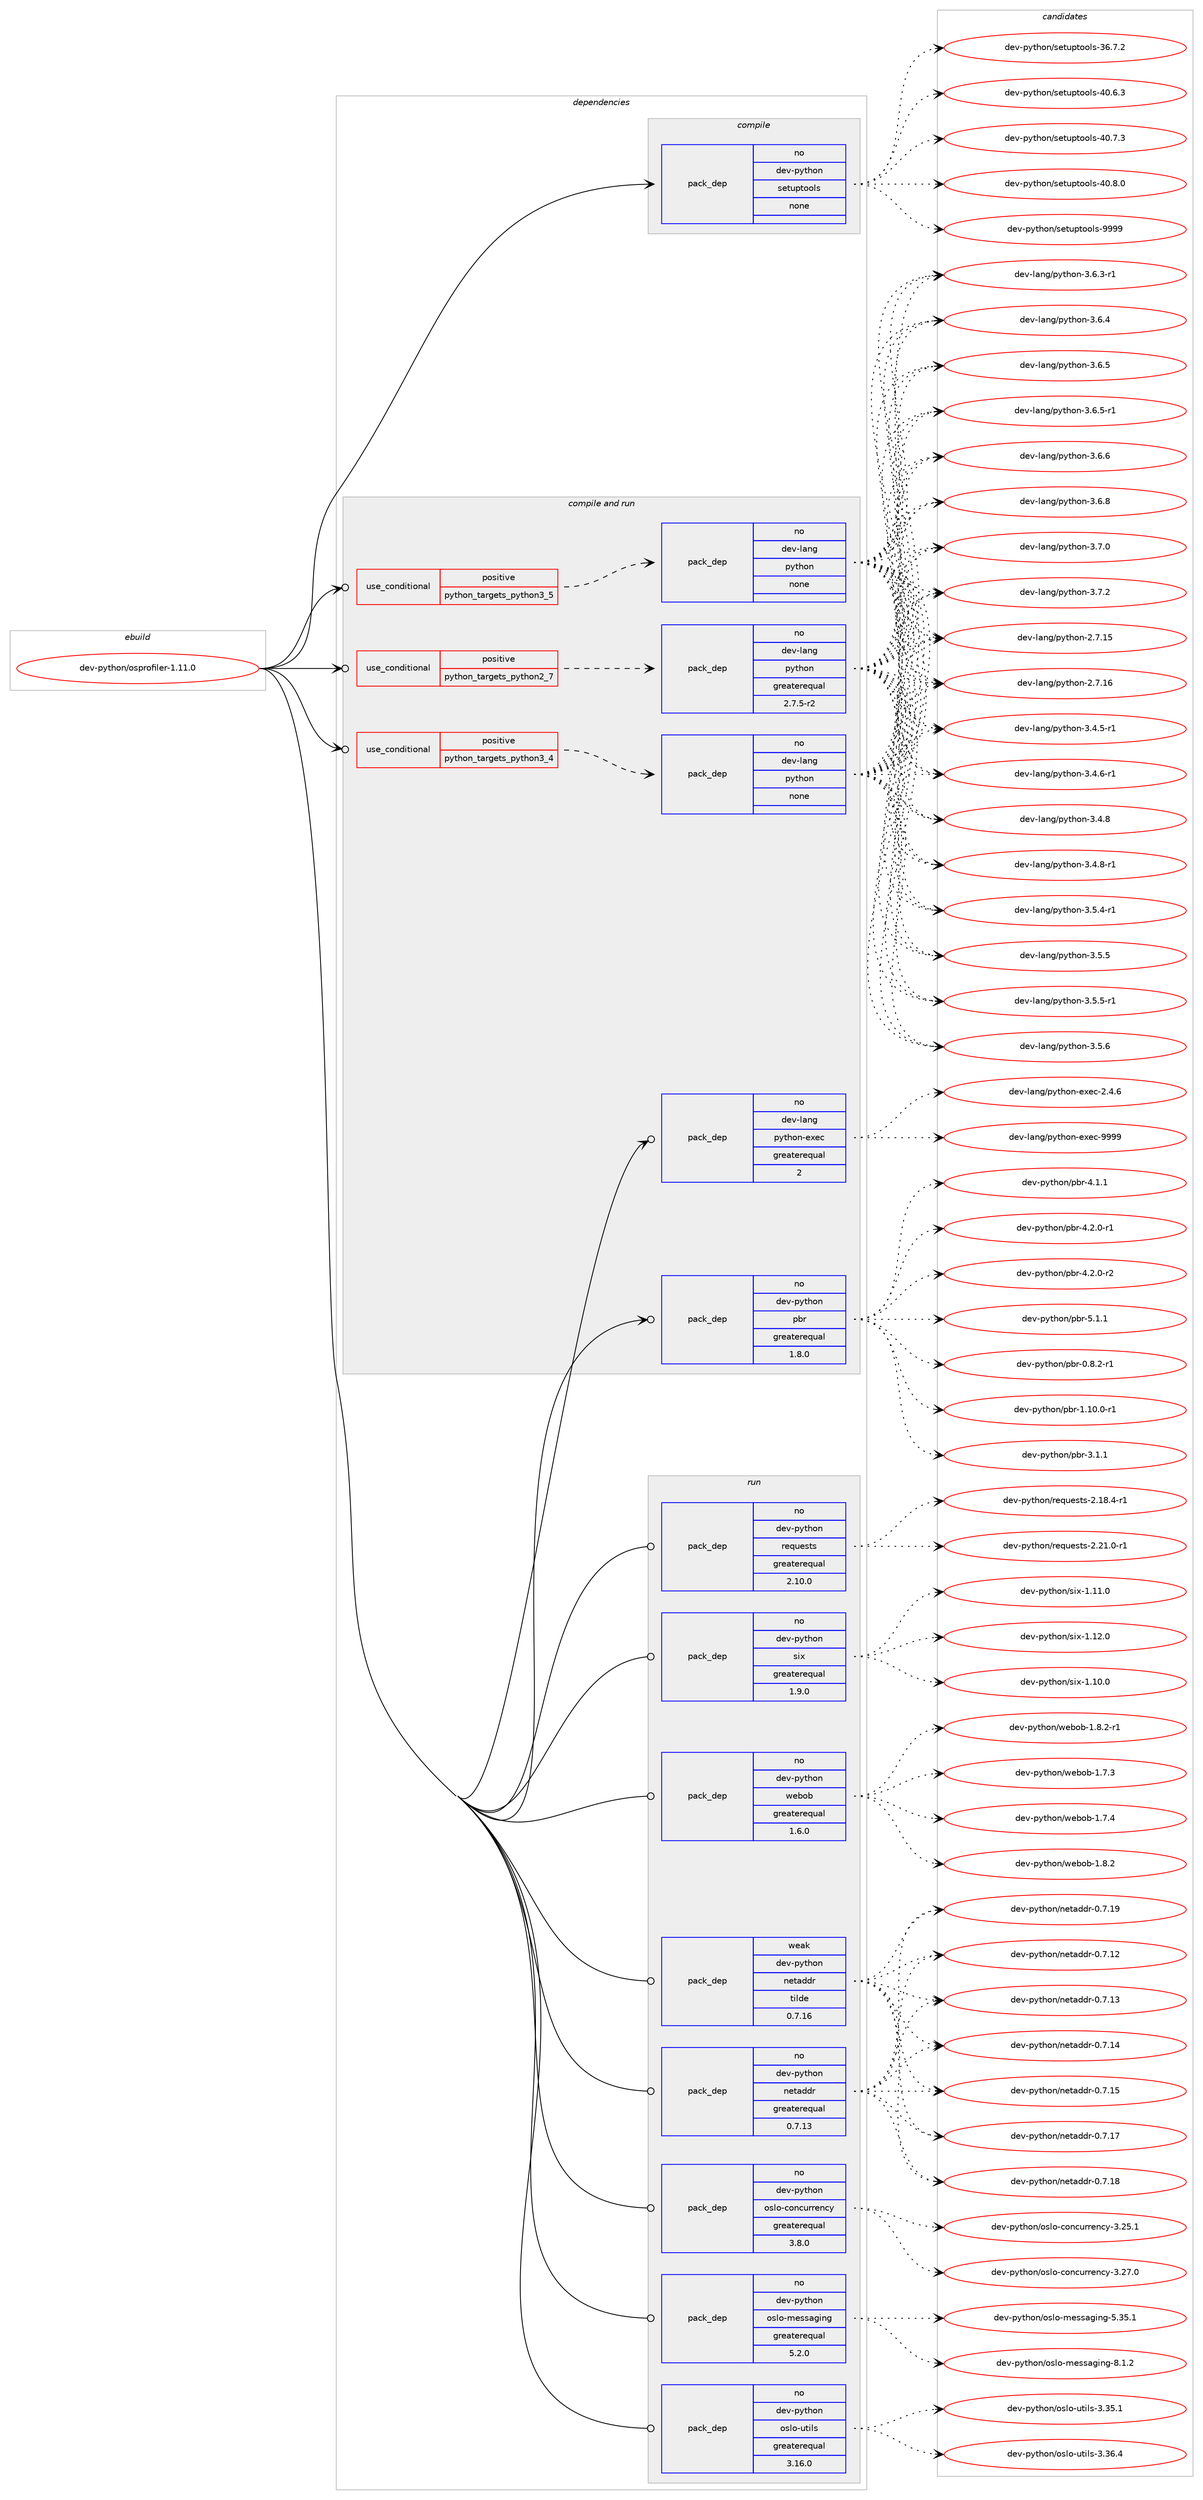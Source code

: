 digraph prolog {

# *************
# Graph options
# *************

newrank=true;
concentrate=true;
compound=true;
graph [rankdir=LR,fontname=Helvetica,fontsize=10,ranksep=1.5];#, ranksep=2.5, nodesep=0.2];
edge  [arrowhead=vee];
node  [fontname=Helvetica,fontsize=10];

# **********
# The ebuild
# **********

subgraph cluster_leftcol {
color=gray;
rank=same;
label=<<i>ebuild</i>>;
id [label="dev-python/osprofiler-1.11.0", color=red, width=4, href="../dev-python/osprofiler-1.11.0.svg"];
}

# ****************
# The dependencies
# ****************

subgraph cluster_midcol {
color=gray;
label=<<i>dependencies</i>>;
subgraph cluster_compile {
fillcolor="#eeeeee";
style=filled;
label=<<i>compile</i>>;
subgraph pack1021390 {
dependency1423499 [label=<<TABLE BORDER="0" CELLBORDER="1" CELLSPACING="0" CELLPADDING="4" WIDTH="220"><TR><TD ROWSPAN="6" CELLPADDING="30">pack_dep</TD></TR><TR><TD WIDTH="110">no</TD></TR><TR><TD>dev-python</TD></TR><TR><TD>setuptools</TD></TR><TR><TD>none</TD></TR><TR><TD></TD></TR></TABLE>>, shape=none, color=blue];
}
id:e -> dependency1423499:w [weight=20,style="solid",arrowhead="vee"];
}
subgraph cluster_compileandrun {
fillcolor="#eeeeee";
style=filled;
label=<<i>compile and run</i>>;
subgraph cond378830 {
dependency1423500 [label=<<TABLE BORDER="0" CELLBORDER="1" CELLSPACING="0" CELLPADDING="4"><TR><TD ROWSPAN="3" CELLPADDING="10">use_conditional</TD></TR><TR><TD>positive</TD></TR><TR><TD>python_targets_python2_7</TD></TR></TABLE>>, shape=none, color=red];
subgraph pack1021391 {
dependency1423501 [label=<<TABLE BORDER="0" CELLBORDER="1" CELLSPACING="0" CELLPADDING="4" WIDTH="220"><TR><TD ROWSPAN="6" CELLPADDING="30">pack_dep</TD></TR><TR><TD WIDTH="110">no</TD></TR><TR><TD>dev-lang</TD></TR><TR><TD>python</TD></TR><TR><TD>greaterequal</TD></TR><TR><TD>2.7.5-r2</TD></TR></TABLE>>, shape=none, color=blue];
}
dependency1423500:e -> dependency1423501:w [weight=20,style="dashed",arrowhead="vee"];
}
id:e -> dependency1423500:w [weight=20,style="solid",arrowhead="odotvee"];
subgraph cond378831 {
dependency1423502 [label=<<TABLE BORDER="0" CELLBORDER="1" CELLSPACING="0" CELLPADDING="4"><TR><TD ROWSPAN="3" CELLPADDING="10">use_conditional</TD></TR><TR><TD>positive</TD></TR><TR><TD>python_targets_python3_4</TD></TR></TABLE>>, shape=none, color=red];
subgraph pack1021392 {
dependency1423503 [label=<<TABLE BORDER="0" CELLBORDER="1" CELLSPACING="0" CELLPADDING="4" WIDTH="220"><TR><TD ROWSPAN="6" CELLPADDING="30">pack_dep</TD></TR><TR><TD WIDTH="110">no</TD></TR><TR><TD>dev-lang</TD></TR><TR><TD>python</TD></TR><TR><TD>none</TD></TR><TR><TD></TD></TR></TABLE>>, shape=none, color=blue];
}
dependency1423502:e -> dependency1423503:w [weight=20,style="dashed",arrowhead="vee"];
}
id:e -> dependency1423502:w [weight=20,style="solid",arrowhead="odotvee"];
subgraph cond378832 {
dependency1423504 [label=<<TABLE BORDER="0" CELLBORDER="1" CELLSPACING="0" CELLPADDING="4"><TR><TD ROWSPAN="3" CELLPADDING="10">use_conditional</TD></TR><TR><TD>positive</TD></TR><TR><TD>python_targets_python3_5</TD></TR></TABLE>>, shape=none, color=red];
subgraph pack1021393 {
dependency1423505 [label=<<TABLE BORDER="0" CELLBORDER="1" CELLSPACING="0" CELLPADDING="4" WIDTH="220"><TR><TD ROWSPAN="6" CELLPADDING="30">pack_dep</TD></TR><TR><TD WIDTH="110">no</TD></TR><TR><TD>dev-lang</TD></TR><TR><TD>python</TD></TR><TR><TD>none</TD></TR><TR><TD></TD></TR></TABLE>>, shape=none, color=blue];
}
dependency1423504:e -> dependency1423505:w [weight=20,style="dashed",arrowhead="vee"];
}
id:e -> dependency1423504:w [weight=20,style="solid",arrowhead="odotvee"];
subgraph pack1021394 {
dependency1423506 [label=<<TABLE BORDER="0" CELLBORDER="1" CELLSPACING="0" CELLPADDING="4" WIDTH="220"><TR><TD ROWSPAN="6" CELLPADDING="30">pack_dep</TD></TR><TR><TD WIDTH="110">no</TD></TR><TR><TD>dev-lang</TD></TR><TR><TD>python-exec</TD></TR><TR><TD>greaterequal</TD></TR><TR><TD>2</TD></TR></TABLE>>, shape=none, color=blue];
}
id:e -> dependency1423506:w [weight=20,style="solid",arrowhead="odotvee"];
subgraph pack1021395 {
dependency1423507 [label=<<TABLE BORDER="0" CELLBORDER="1" CELLSPACING="0" CELLPADDING="4" WIDTH="220"><TR><TD ROWSPAN="6" CELLPADDING="30">pack_dep</TD></TR><TR><TD WIDTH="110">no</TD></TR><TR><TD>dev-python</TD></TR><TR><TD>pbr</TD></TR><TR><TD>greaterequal</TD></TR><TR><TD>1.8.0</TD></TR></TABLE>>, shape=none, color=blue];
}
id:e -> dependency1423507:w [weight=20,style="solid",arrowhead="odotvee"];
}
subgraph cluster_run {
fillcolor="#eeeeee";
style=filled;
label=<<i>run</i>>;
subgraph pack1021396 {
dependency1423508 [label=<<TABLE BORDER="0" CELLBORDER="1" CELLSPACING="0" CELLPADDING="4" WIDTH="220"><TR><TD ROWSPAN="6" CELLPADDING="30">pack_dep</TD></TR><TR><TD WIDTH="110">no</TD></TR><TR><TD>dev-python</TD></TR><TR><TD>netaddr</TD></TR><TR><TD>greaterequal</TD></TR><TR><TD>0.7.13</TD></TR></TABLE>>, shape=none, color=blue];
}
id:e -> dependency1423508:w [weight=20,style="solid",arrowhead="odot"];
subgraph pack1021397 {
dependency1423509 [label=<<TABLE BORDER="0" CELLBORDER="1" CELLSPACING="0" CELLPADDING="4" WIDTH="220"><TR><TD ROWSPAN="6" CELLPADDING="30">pack_dep</TD></TR><TR><TD WIDTH="110">no</TD></TR><TR><TD>dev-python</TD></TR><TR><TD>oslo-concurrency</TD></TR><TR><TD>greaterequal</TD></TR><TR><TD>3.8.0</TD></TR></TABLE>>, shape=none, color=blue];
}
id:e -> dependency1423509:w [weight=20,style="solid",arrowhead="odot"];
subgraph pack1021398 {
dependency1423510 [label=<<TABLE BORDER="0" CELLBORDER="1" CELLSPACING="0" CELLPADDING="4" WIDTH="220"><TR><TD ROWSPAN="6" CELLPADDING="30">pack_dep</TD></TR><TR><TD WIDTH="110">no</TD></TR><TR><TD>dev-python</TD></TR><TR><TD>oslo-messaging</TD></TR><TR><TD>greaterequal</TD></TR><TR><TD>5.2.0</TD></TR></TABLE>>, shape=none, color=blue];
}
id:e -> dependency1423510:w [weight=20,style="solid",arrowhead="odot"];
subgraph pack1021399 {
dependency1423511 [label=<<TABLE BORDER="0" CELLBORDER="1" CELLSPACING="0" CELLPADDING="4" WIDTH="220"><TR><TD ROWSPAN="6" CELLPADDING="30">pack_dep</TD></TR><TR><TD WIDTH="110">no</TD></TR><TR><TD>dev-python</TD></TR><TR><TD>oslo-utils</TD></TR><TR><TD>greaterequal</TD></TR><TR><TD>3.16.0</TD></TR></TABLE>>, shape=none, color=blue];
}
id:e -> dependency1423511:w [weight=20,style="solid",arrowhead="odot"];
subgraph pack1021400 {
dependency1423512 [label=<<TABLE BORDER="0" CELLBORDER="1" CELLSPACING="0" CELLPADDING="4" WIDTH="220"><TR><TD ROWSPAN="6" CELLPADDING="30">pack_dep</TD></TR><TR><TD WIDTH="110">no</TD></TR><TR><TD>dev-python</TD></TR><TR><TD>requests</TD></TR><TR><TD>greaterequal</TD></TR><TR><TD>2.10.0</TD></TR></TABLE>>, shape=none, color=blue];
}
id:e -> dependency1423512:w [weight=20,style="solid",arrowhead="odot"];
subgraph pack1021401 {
dependency1423513 [label=<<TABLE BORDER="0" CELLBORDER="1" CELLSPACING="0" CELLPADDING="4" WIDTH="220"><TR><TD ROWSPAN="6" CELLPADDING="30">pack_dep</TD></TR><TR><TD WIDTH="110">no</TD></TR><TR><TD>dev-python</TD></TR><TR><TD>six</TD></TR><TR><TD>greaterequal</TD></TR><TR><TD>1.9.0</TD></TR></TABLE>>, shape=none, color=blue];
}
id:e -> dependency1423513:w [weight=20,style="solid",arrowhead="odot"];
subgraph pack1021402 {
dependency1423514 [label=<<TABLE BORDER="0" CELLBORDER="1" CELLSPACING="0" CELLPADDING="4" WIDTH="220"><TR><TD ROWSPAN="6" CELLPADDING="30">pack_dep</TD></TR><TR><TD WIDTH="110">no</TD></TR><TR><TD>dev-python</TD></TR><TR><TD>webob</TD></TR><TR><TD>greaterequal</TD></TR><TR><TD>1.6.0</TD></TR></TABLE>>, shape=none, color=blue];
}
id:e -> dependency1423514:w [weight=20,style="solid",arrowhead="odot"];
subgraph pack1021403 {
dependency1423515 [label=<<TABLE BORDER="0" CELLBORDER="1" CELLSPACING="0" CELLPADDING="4" WIDTH="220"><TR><TD ROWSPAN="6" CELLPADDING="30">pack_dep</TD></TR><TR><TD WIDTH="110">weak</TD></TR><TR><TD>dev-python</TD></TR><TR><TD>netaddr</TD></TR><TR><TD>tilde</TD></TR><TR><TD>0.7.16</TD></TR></TABLE>>, shape=none, color=blue];
}
id:e -> dependency1423515:w [weight=20,style="solid",arrowhead="odot"];
}
}

# **************
# The candidates
# **************

subgraph cluster_choices {
rank=same;
color=gray;
label=<<i>candidates</i>>;

subgraph choice1021390 {
color=black;
nodesep=1;
choice100101118451121211161041111104711510111611711211611111110811545515446554650 [label="dev-python/setuptools-36.7.2", color=red, width=4,href="../dev-python/setuptools-36.7.2.svg"];
choice100101118451121211161041111104711510111611711211611111110811545524846544651 [label="dev-python/setuptools-40.6.3", color=red, width=4,href="../dev-python/setuptools-40.6.3.svg"];
choice100101118451121211161041111104711510111611711211611111110811545524846554651 [label="dev-python/setuptools-40.7.3", color=red, width=4,href="../dev-python/setuptools-40.7.3.svg"];
choice100101118451121211161041111104711510111611711211611111110811545524846564648 [label="dev-python/setuptools-40.8.0", color=red, width=4,href="../dev-python/setuptools-40.8.0.svg"];
choice10010111845112121116104111110471151011161171121161111111081154557575757 [label="dev-python/setuptools-9999", color=red, width=4,href="../dev-python/setuptools-9999.svg"];
dependency1423499:e -> choice100101118451121211161041111104711510111611711211611111110811545515446554650:w [style=dotted,weight="100"];
dependency1423499:e -> choice100101118451121211161041111104711510111611711211611111110811545524846544651:w [style=dotted,weight="100"];
dependency1423499:e -> choice100101118451121211161041111104711510111611711211611111110811545524846554651:w [style=dotted,weight="100"];
dependency1423499:e -> choice100101118451121211161041111104711510111611711211611111110811545524846564648:w [style=dotted,weight="100"];
dependency1423499:e -> choice10010111845112121116104111110471151011161171121161111111081154557575757:w [style=dotted,weight="100"];
}
subgraph choice1021391 {
color=black;
nodesep=1;
choice10010111845108971101034711212111610411111045504655464953 [label="dev-lang/python-2.7.15", color=red, width=4,href="../dev-lang/python-2.7.15.svg"];
choice10010111845108971101034711212111610411111045504655464954 [label="dev-lang/python-2.7.16", color=red, width=4,href="../dev-lang/python-2.7.16.svg"];
choice1001011184510897110103471121211161041111104551465246534511449 [label="dev-lang/python-3.4.5-r1", color=red, width=4,href="../dev-lang/python-3.4.5-r1.svg"];
choice1001011184510897110103471121211161041111104551465246544511449 [label="dev-lang/python-3.4.6-r1", color=red, width=4,href="../dev-lang/python-3.4.6-r1.svg"];
choice100101118451089711010347112121116104111110455146524656 [label="dev-lang/python-3.4.8", color=red, width=4,href="../dev-lang/python-3.4.8.svg"];
choice1001011184510897110103471121211161041111104551465246564511449 [label="dev-lang/python-3.4.8-r1", color=red, width=4,href="../dev-lang/python-3.4.8-r1.svg"];
choice1001011184510897110103471121211161041111104551465346524511449 [label="dev-lang/python-3.5.4-r1", color=red, width=4,href="../dev-lang/python-3.5.4-r1.svg"];
choice100101118451089711010347112121116104111110455146534653 [label="dev-lang/python-3.5.5", color=red, width=4,href="../dev-lang/python-3.5.5.svg"];
choice1001011184510897110103471121211161041111104551465346534511449 [label="dev-lang/python-3.5.5-r1", color=red, width=4,href="../dev-lang/python-3.5.5-r1.svg"];
choice100101118451089711010347112121116104111110455146534654 [label="dev-lang/python-3.5.6", color=red, width=4,href="../dev-lang/python-3.5.6.svg"];
choice1001011184510897110103471121211161041111104551465446514511449 [label="dev-lang/python-3.6.3-r1", color=red, width=4,href="../dev-lang/python-3.6.3-r1.svg"];
choice100101118451089711010347112121116104111110455146544652 [label="dev-lang/python-3.6.4", color=red, width=4,href="../dev-lang/python-3.6.4.svg"];
choice100101118451089711010347112121116104111110455146544653 [label="dev-lang/python-3.6.5", color=red, width=4,href="../dev-lang/python-3.6.5.svg"];
choice1001011184510897110103471121211161041111104551465446534511449 [label="dev-lang/python-3.6.5-r1", color=red, width=4,href="../dev-lang/python-3.6.5-r1.svg"];
choice100101118451089711010347112121116104111110455146544654 [label="dev-lang/python-3.6.6", color=red, width=4,href="../dev-lang/python-3.6.6.svg"];
choice100101118451089711010347112121116104111110455146544656 [label="dev-lang/python-3.6.8", color=red, width=4,href="../dev-lang/python-3.6.8.svg"];
choice100101118451089711010347112121116104111110455146554648 [label="dev-lang/python-3.7.0", color=red, width=4,href="../dev-lang/python-3.7.0.svg"];
choice100101118451089711010347112121116104111110455146554650 [label="dev-lang/python-3.7.2", color=red, width=4,href="../dev-lang/python-3.7.2.svg"];
dependency1423501:e -> choice10010111845108971101034711212111610411111045504655464953:w [style=dotted,weight="100"];
dependency1423501:e -> choice10010111845108971101034711212111610411111045504655464954:w [style=dotted,weight="100"];
dependency1423501:e -> choice1001011184510897110103471121211161041111104551465246534511449:w [style=dotted,weight="100"];
dependency1423501:e -> choice1001011184510897110103471121211161041111104551465246544511449:w [style=dotted,weight="100"];
dependency1423501:e -> choice100101118451089711010347112121116104111110455146524656:w [style=dotted,weight="100"];
dependency1423501:e -> choice1001011184510897110103471121211161041111104551465246564511449:w [style=dotted,weight="100"];
dependency1423501:e -> choice1001011184510897110103471121211161041111104551465346524511449:w [style=dotted,weight="100"];
dependency1423501:e -> choice100101118451089711010347112121116104111110455146534653:w [style=dotted,weight="100"];
dependency1423501:e -> choice1001011184510897110103471121211161041111104551465346534511449:w [style=dotted,weight="100"];
dependency1423501:e -> choice100101118451089711010347112121116104111110455146534654:w [style=dotted,weight="100"];
dependency1423501:e -> choice1001011184510897110103471121211161041111104551465446514511449:w [style=dotted,weight="100"];
dependency1423501:e -> choice100101118451089711010347112121116104111110455146544652:w [style=dotted,weight="100"];
dependency1423501:e -> choice100101118451089711010347112121116104111110455146544653:w [style=dotted,weight="100"];
dependency1423501:e -> choice1001011184510897110103471121211161041111104551465446534511449:w [style=dotted,weight="100"];
dependency1423501:e -> choice100101118451089711010347112121116104111110455146544654:w [style=dotted,weight="100"];
dependency1423501:e -> choice100101118451089711010347112121116104111110455146544656:w [style=dotted,weight="100"];
dependency1423501:e -> choice100101118451089711010347112121116104111110455146554648:w [style=dotted,weight="100"];
dependency1423501:e -> choice100101118451089711010347112121116104111110455146554650:w [style=dotted,weight="100"];
}
subgraph choice1021392 {
color=black;
nodesep=1;
choice10010111845108971101034711212111610411111045504655464953 [label="dev-lang/python-2.7.15", color=red, width=4,href="../dev-lang/python-2.7.15.svg"];
choice10010111845108971101034711212111610411111045504655464954 [label="dev-lang/python-2.7.16", color=red, width=4,href="../dev-lang/python-2.7.16.svg"];
choice1001011184510897110103471121211161041111104551465246534511449 [label="dev-lang/python-3.4.5-r1", color=red, width=4,href="../dev-lang/python-3.4.5-r1.svg"];
choice1001011184510897110103471121211161041111104551465246544511449 [label="dev-lang/python-3.4.6-r1", color=red, width=4,href="../dev-lang/python-3.4.6-r1.svg"];
choice100101118451089711010347112121116104111110455146524656 [label="dev-lang/python-3.4.8", color=red, width=4,href="../dev-lang/python-3.4.8.svg"];
choice1001011184510897110103471121211161041111104551465246564511449 [label="dev-lang/python-3.4.8-r1", color=red, width=4,href="../dev-lang/python-3.4.8-r1.svg"];
choice1001011184510897110103471121211161041111104551465346524511449 [label="dev-lang/python-3.5.4-r1", color=red, width=4,href="../dev-lang/python-3.5.4-r1.svg"];
choice100101118451089711010347112121116104111110455146534653 [label="dev-lang/python-3.5.5", color=red, width=4,href="../dev-lang/python-3.5.5.svg"];
choice1001011184510897110103471121211161041111104551465346534511449 [label="dev-lang/python-3.5.5-r1", color=red, width=4,href="../dev-lang/python-3.5.5-r1.svg"];
choice100101118451089711010347112121116104111110455146534654 [label="dev-lang/python-3.5.6", color=red, width=4,href="../dev-lang/python-3.5.6.svg"];
choice1001011184510897110103471121211161041111104551465446514511449 [label="dev-lang/python-3.6.3-r1", color=red, width=4,href="../dev-lang/python-3.6.3-r1.svg"];
choice100101118451089711010347112121116104111110455146544652 [label="dev-lang/python-3.6.4", color=red, width=4,href="../dev-lang/python-3.6.4.svg"];
choice100101118451089711010347112121116104111110455146544653 [label="dev-lang/python-3.6.5", color=red, width=4,href="../dev-lang/python-3.6.5.svg"];
choice1001011184510897110103471121211161041111104551465446534511449 [label="dev-lang/python-3.6.5-r1", color=red, width=4,href="../dev-lang/python-3.6.5-r1.svg"];
choice100101118451089711010347112121116104111110455146544654 [label="dev-lang/python-3.6.6", color=red, width=4,href="../dev-lang/python-3.6.6.svg"];
choice100101118451089711010347112121116104111110455146544656 [label="dev-lang/python-3.6.8", color=red, width=4,href="../dev-lang/python-3.6.8.svg"];
choice100101118451089711010347112121116104111110455146554648 [label="dev-lang/python-3.7.0", color=red, width=4,href="../dev-lang/python-3.7.0.svg"];
choice100101118451089711010347112121116104111110455146554650 [label="dev-lang/python-3.7.2", color=red, width=4,href="../dev-lang/python-3.7.2.svg"];
dependency1423503:e -> choice10010111845108971101034711212111610411111045504655464953:w [style=dotted,weight="100"];
dependency1423503:e -> choice10010111845108971101034711212111610411111045504655464954:w [style=dotted,weight="100"];
dependency1423503:e -> choice1001011184510897110103471121211161041111104551465246534511449:w [style=dotted,weight="100"];
dependency1423503:e -> choice1001011184510897110103471121211161041111104551465246544511449:w [style=dotted,weight="100"];
dependency1423503:e -> choice100101118451089711010347112121116104111110455146524656:w [style=dotted,weight="100"];
dependency1423503:e -> choice1001011184510897110103471121211161041111104551465246564511449:w [style=dotted,weight="100"];
dependency1423503:e -> choice1001011184510897110103471121211161041111104551465346524511449:w [style=dotted,weight="100"];
dependency1423503:e -> choice100101118451089711010347112121116104111110455146534653:w [style=dotted,weight="100"];
dependency1423503:e -> choice1001011184510897110103471121211161041111104551465346534511449:w [style=dotted,weight="100"];
dependency1423503:e -> choice100101118451089711010347112121116104111110455146534654:w [style=dotted,weight="100"];
dependency1423503:e -> choice1001011184510897110103471121211161041111104551465446514511449:w [style=dotted,weight="100"];
dependency1423503:e -> choice100101118451089711010347112121116104111110455146544652:w [style=dotted,weight="100"];
dependency1423503:e -> choice100101118451089711010347112121116104111110455146544653:w [style=dotted,weight="100"];
dependency1423503:e -> choice1001011184510897110103471121211161041111104551465446534511449:w [style=dotted,weight="100"];
dependency1423503:e -> choice100101118451089711010347112121116104111110455146544654:w [style=dotted,weight="100"];
dependency1423503:e -> choice100101118451089711010347112121116104111110455146544656:w [style=dotted,weight="100"];
dependency1423503:e -> choice100101118451089711010347112121116104111110455146554648:w [style=dotted,weight="100"];
dependency1423503:e -> choice100101118451089711010347112121116104111110455146554650:w [style=dotted,weight="100"];
}
subgraph choice1021393 {
color=black;
nodesep=1;
choice10010111845108971101034711212111610411111045504655464953 [label="dev-lang/python-2.7.15", color=red, width=4,href="../dev-lang/python-2.7.15.svg"];
choice10010111845108971101034711212111610411111045504655464954 [label="dev-lang/python-2.7.16", color=red, width=4,href="../dev-lang/python-2.7.16.svg"];
choice1001011184510897110103471121211161041111104551465246534511449 [label="dev-lang/python-3.4.5-r1", color=red, width=4,href="../dev-lang/python-3.4.5-r1.svg"];
choice1001011184510897110103471121211161041111104551465246544511449 [label="dev-lang/python-3.4.6-r1", color=red, width=4,href="../dev-lang/python-3.4.6-r1.svg"];
choice100101118451089711010347112121116104111110455146524656 [label="dev-lang/python-3.4.8", color=red, width=4,href="../dev-lang/python-3.4.8.svg"];
choice1001011184510897110103471121211161041111104551465246564511449 [label="dev-lang/python-3.4.8-r1", color=red, width=4,href="../dev-lang/python-3.4.8-r1.svg"];
choice1001011184510897110103471121211161041111104551465346524511449 [label="dev-lang/python-3.5.4-r1", color=red, width=4,href="../dev-lang/python-3.5.4-r1.svg"];
choice100101118451089711010347112121116104111110455146534653 [label="dev-lang/python-3.5.5", color=red, width=4,href="../dev-lang/python-3.5.5.svg"];
choice1001011184510897110103471121211161041111104551465346534511449 [label="dev-lang/python-3.5.5-r1", color=red, width=4,href="../dev-lang/python-3.5.5-r1.svg"];
choice100101118451089711010347112121116104111110455146534654 [label="dev-lang/python-3.5.6", color=red, width=4,href="../dev-lang/python-3.5.6.svg"];
choice1001011184510897110103471121211161041111104551465446514511449 [label="dev-lang/python-3.6.3-r1", color=red, width=4,href="../dev-lang/python-3.6.3-r1.svg"];
choice100101118451089711010347112121116104111110455146544652 [label="dev-lang/python-3.6.4", color=red, width=4,href="../dev-lang/python-3.6.4.svg"];
choice100101118451089711010347112121116104111110455146544653 [label="dev-lang/python-3.6.5", color=red, width=4,href="../dev-lang/python-3.6.5.svg"];
choice1001011184510897110103471121211161041111104551465446534511449 [label="dev-lang/python-3.6.5-r1", color=red, width=4,href="../dev-lang/python-3.6.5-r1.svg"];
choice100101118451089711010347112121116104111110455146544654 [label="dev-lang/python-3.6.6", color=red, width=4,href="../dev-lang/python-3.6.6.svg"];
choice100101118451089711010347112121116104111110455146544656 [label="dev-lang/python-3.6.8", color=red, width=4,href="../dev-lang/python-3.6.8.svg"];
choice100101118451089711010347112121116104111110455146554648 [label="dev-lang/python-3.7.0", color=red, width=4,href="../dev-lang/python-3.7.0.svg"];
choice100101118451089711010347112121116104111110455146554650 [label="dev-lang/python-3.7.2", color=red, width=4,href="../dev-lang/python-3.7.2.svg"];
dependency1423505:e -> choice10010111845108971101034711212111610411111045504655464953:w [style=dotted,weight="100"];
dependency1423505:e -> choice10010111845108971101034711212111610411111045504655464954:w [style=dotted,weight="100"];
dependency1423505:e -> choice1001011184510897110103471121211161041111104551465246534511449:w [style=dotted,weight="100"];
dependency1423505:e -> choice1001011184510897110103471121211161041111104551465246544511449:w [style=dotted,weight="100"];
dependency1423505:e -> choice100101118451089711010347112121116104111110455146524656:w [style=dotted,weight="100"];
dependency1423505:e -> choice1001011184510897110103471121211161041111104551465246564511449:w [style=dotted,weight="100"];
dependency1423505:e -> choice1001011184510897110103471121211161041111104551465346524511449:w [style=dotted,weight="100"];
dependency1423505:e -> choice100101118451089711010347112121116104111110455146534653:w [style=dotted,weight="100"];
dependency1423505:e -> choice1001011184510897110103471121211161041111104551465346534511449:w [style=dotted,weight="100"];
dependency1423505:e -> choice100101118451089711010347112121116104111110455146534654:w [style=dotted,weight="100"];
dependency1423505:e -> choice1001011184510897110103471121211161041111104551465446514511449:w [style=dotted,weight="100"];
dependency1423505:e -> choice100101118451089711010347112121116104111110455146544652:w [style=dotted,weight="100"];
dependency1423505:e -> choice100101118451089711010347112121116104111110455146544653:w [style=dotted,weight="100"];
dependency1423505:e -> choice1001011184510897110103471121211161041111104551465446534511449:w [style=dotted,weight="100"];
dependency1423505:e -> choice100101118451089711010347112121116104111110455146544654:w [style=dotted,weight="100"];
dependency1423505:e -> choice100101118451089711010347112121116104111110455146544656:w [style=dotted,weight="100"];
dependency1423505:e -> choice100101118451089711010347112121116104111110455146554648:w [style=dotted,weight="100"];
dependency1423505:e -> choice100101118451089711010347112121116104111110455146554650:w [style=dotted,weight="100"];
}
subgraph choice1021394 {
color=black;
nodesep=1;
choice1001011184510897110103471121211161041111104510112010199455046524654 [label="dev-lang/python-exec-2.4.6", color=red, width=4,href="../dev-lang/python-exec-2.4.6.svg"];
choice10010111845108971101034711212111610411111045101120101994557575757 [label="dev-lang/python-exec-9999", color=red, width=4,href="../dev-lang/python-exec-9999.svg"];
dependency1423506:e -> choice1001011184510897110103471121211161041111104510112010199455046524654:w [style=dotted,weight="100"];
dependency1423506:e -> choice10010111845108971101034711212111610411111045101120101994557575757:w [style=dotted,weight="100"];
}
subgraph choice1021395 {
color=black;
nodesep=1;
choice1001011184511212111610411111047112981144548465646504511449 [label="dev-python/pbr-0.8.2-r1", color=red, width=4,href="../dev-python/pbr-0.8.2-r1.svg"];
choice100101118451121211161041111104711298114454946494846484511449 [label="dev-python/pbr-1.10.0-r1", color=red, width=4,href="../dev-python/pbr-1.10.0-r1.svg"];
choice100101118451121211161041111104711298114455146494649 [label="dev-python/pbr-3.1.1", color=red, width=4,href="../dev-python/pbr-3.1.1.svg"];
choice100101118451121211161041111104711298114455246494649 [label="dev-python/pbr-4.1.1", color=red, width=4,href="../dev-python/pbr-4.1.1.svg"];
choice1001011184511212111610411111047112981144552465046484511449 [label="dev-python/pbr-4.2.0-r1", color=red, width=4,href="../dev-python/pbr-4.2.0-r1.svg"];
choice1001011184511212111610411111047112981144552465046484511450 [label="dev-python/pbr-4.2.0-r2", color=red, width=4,href="../dev-python/pbr-4.2.0-r2.svg"];
choice100101118451121211161041111104711298114455346494649 [label="dev-python/pbr-5.1.1", color=red, width=4,href="../dev-python/pbr-5.1.1.svg"];
dependency1423507:e -> choice1001011184511212111610411111047112981144548465646504511449:w [style=dotted,weight="100"];
dependency1423507:e -> choice100101118451121211161041111104711298114454946494846484511449:w [style=dotted,weight="100"];
dependency1423507:e -> choice100101118451121211161041111104711298114455146494649:w [style=dotted,weight="100"];
dependency1423507:e -> choice100101118451121211161041111104711298114455246494649:w [style=dotted,weight="100"];
dependency1423507:e -> choice1001011184511212111610411111047112981144552465046484511449:w [style=dotted,weight="100"];
dependency1423507:e -> choice1001011184511212111610411111047112981144552465046484511450:w [style=dotted,weight="100"];
dependency1423507:e -> choice100101118451121211161041111104711298114455346494649:w [style=dotted,weight="100"];
}
subgraph choice1021396 {
color=black;
nodesep=1;
choice10010111845112121116104111110471101011169710010011445484655464950 [label="dev-python/netaddr-0.7.12", color=red, width=4,href="../dev-python/netaddr-0.7.12.svg"];
choice10010111845112121116104111110471101011169710010011445484655464951 [label="dev-python/netaddr-0.7.13", color=red, width=4,href="../dev-python/netaddr-0.7.13.svg"];
choice10010111845112121116104111110471101011169710010011445484655464952 [label="dev-python/netaddr-0.7.14", color=red, width=4,href="../dev-python/netaddr-0.7.14.svg"];
choice10010111845112121116104111110471101011169710010011445484655464953 [label="dev-python/netaddr-0.7.15", color=red, width=4,href="../dev-python/netaddr-0.7.15.svg"];
choice10010111845112121116104111110471101011169710010011445484655464955 [label="dev-python/netaddr-0.7.17", color=red, width=4,href="../dev-python/netaddr-0.7.17.svg"];
choice10010111845112121116104111110471101011169710010011445484655464956 [label="dev-python/netaddr-0.7.18", color=red, width=4,href="../dev-python/netaddr-0.7.18.svg"];
choice10010111845112121116104111110471101011169710010011445484655464957 [label="dev-python/netaddr-0.7.19", color=red, width=4,href="../dev-python/netaddr-0.7.19.svg"];
dependency1423508:e -> choice10010111845112121116104111110471101011169710010011445484655464950:w [style=dotted,weight="100"];
dependency1423508:e -> choice10010111845112121116104111110471101011169710010011445484655464951:w [style=dotted,weight="100"];
dependency1423508:e -> choice10010111845112121116104111110471101011169710010011445484655464952:w [style=dotted,weight="100"];
dependency1423508:e -> choice10010111845112121116104111110471101011169710010011445484655464953:w [style=dotted,weight="100"];
dependency1423508:e -> choice10010111845112121116104111110471101011169710010011445484655464955:w [style=dotted,weight="100"];
dependency1423508:e -> choice10010111845112121116104111110471101011169710010011445484655464956:w [style=dotted,weight="100"];
dependency1423508:e -> choice10010111845112121116104111110471101011169710010011445484655464957:w [style=dotted,weight="100"];
}
subgraph choice1021397 {
color=black;
nodesep=1;
choice10010111845112121116104111110471111151081114599111110991171141141011109912145514650534649 [label="dev-python/oslo-concurrency-3.25.1", color=red, width=4,href="../dev-python/oslo-concurrency-3.25.1.svg"];
choice10010111845112121116104111110471111151081114599111110991171141141011109912145514650554648 [label="dev-python/oslo-concurrency-3.27.0", color=red, width=4,href="../dev-python/oslo-concurrency-3.27.0.svg"];
dependency1423509:e -> choice10010111845112121116104111110471111151081114599111110991171141141011109912145514650534649:w [style=dotted,weight="100"];
dependency1423509:e -> choice10010111845112121116104111110471111151081114599111110991171141141011109912145514650554648:w [style=dotted,weight="100"];
}
subgraph choice1021398 {
color=black;
nodesep=1;
choice1001011184511212111610411111047111115108111451091011151159710310511010345534651534649 [label="dev-python/oslo-messaging-5.35.1", color=red, width=4,href="../dev-python/oslo-messaging-5.35.1.svg"];
choice10010111845112121116104111110471111151081114510910111511597103105110103455646494650 [label="dev-python/oslo-messaging-8.1.2", color=red, width=4,href="../dev-python/oslo-messaging-8.1.2.svg"];
dependency1423510:e -> choice1001011184511212111610411111047111115108111451091011151159710310511010345534651534649:w [style=dotted,weight="100"];
dependency1423510:e -> choice10010111845112121116104111110471111151081114510910111511597103105110103455646494650:w [style=dotted,weight="100"];
}
subgraph choice1021399 {
color=black;
nodesep=1;
choice10010111845112121116104111110471111151081114511711610510811545514651534649 [label="dev-python/oslo-utils-3.35.1", color=red, width=4,href="../dev-python/oslo-utils-3.35.1.svg"];
choice10010111845112121116104111110471111151081114511711610510811545514651544652 [label="dev-python/oslo-utils-3.36.4", color=red, width=4,href="../dev-python/oslo-utils-3.36.4.svg"];
dependency1423511:e -> choice10010111845112121116104111110471111151081114511711610510811545514651534649:w [style=dotted,weight="100"];
dependency1423511:e -> choice10010111845112121116104111110471111151081114511711610510811545514651544652:w [style=dotted,weight="100"];
}
subgraph choice1021400 {
color=black;
nodesep=1;
choice1001011184511212111610411111047114101113117101115116115455046495646524511449 [label="dev-python/requests-2.18.4-r1", color=red, width=4,href="../dev-python/requests-2.18.4-r1.svg"];
choice1001011184511212111610411111047114101113117101115116115455046504946484511449 [label="dev-python/requests-2.21.0-r1", color=red, width=4,href="../dev-python/requests-2.21.0-r1.svg"];
dependency1423512:e -> choice1001011184511212111610411111047114101113117101115116115455046495646524511449:w [style=dotted,weight="100"];
dependency1423512:e -> choice1001011184511212111610411111047114101113117101115116115455046504946484511449:w [style=dotted,weight="100"];
}
subgraph choice1021401 {
color=black;
nodesep=1;
choice100101118451121211161041111104711510512045494649484648 [label="dev-python/six-1.10.0", color=red, width=4,href="../dev-python/six-1.10.0.svg"];
choice100101118451121211161041111104711510512045494649494648 [label="dev-python/six-1.11.0", color=red, width=4,href="../dev-python/six-1.11.0.svg"];
choice100101118451121211161041111104711510512045494649504648 [label="dev-python/six-1.12.0", color=red, width=4,href="../dev-python/six-1.12.0.svg"];
dependency1423513:e -> choice100101118451121211161041111104711510512045494649484648:w [style=dotted,weight="100"];
dependency1423513:e -> choice100101118451121211161041111104711510512045494649494648:w [style=dotted,weight="100"];
dependency1423513:e -> choice100101118451121211161041111104711510512045494649504648:w [style=dotted,weight="100"];
}
subgraph choice1021402 {
color=black;
nodesep=1;
choice10010111845112121116104111110471191019811198454946554651 [label="dev-python/webob-1.7.3", color=red, width=4,href="../dev-python/webob-1.7.3.svg"];
choice10010111845112121116104111110471191019811198454946554652 [label="dev-python/webob-1.7.4", color=red, width=4,href="../dev-python/webob-1.7.4.svg"];
choice10010111845112121116104111110471191019811198454946564650 [label="dev-python/webob-1.8.2", color=red, width=4,href="../dev-python/webob-1.8.2.svg"];
choice100101118451121211161041111104711910198111984549465646504511449 [label="dev-python/webob-1.8.2-r1", color=red, width=4,href="../dev-python/webob-1.8.2-r1.svg"];
dependency1423514:e -> choice10010111845112121116104111110471191019811198454946554651:w [style=dotted,weight="100"];
dependency1423514:e -> choice10010111845112121116104111110471191019811198454946554652:w [style=dotted,weight="100"];
dependency1423514:e -> choice10010111845112121116104111110471191019811198454946564650:w [style=dotted,weight="100"];
dependency1423514:e -> choice100101118451121211161041111104711910198111984549465646504511449:w [style=dotted,weight="100"];
}
subgraph choice1021403 {
color=black;
nodesep=1;
choice10010111845112121116104111110471101011169710010011445484655464950 [label="dev-python/netaddr-0.7.12", color=red, width=4,href="../dev-python/netaddr-0.7.12.svg"];
choice10010111845112121116104111110471101011169710010011445484655464951 [label="dev-python/netaddr-0.7.13", color=red, width=4,href="../dev-python/netaddr-0.7.13.svg"];
choice10010111845112121116104111110471101011169710010011445484655464952 [label="dev-python/netaddr-0.7.14", color=red, width=4,href="../dev-python/netaddr-0.7.14.svg"];
choice10010111845112121116104111110471101011169710010011445484655464953 [label="dev-python/netaddr-0.7.15", color=red, width=4,href="../dev-python/netaddr-0.7.15.svg"];
choice10010111845112121116104111110471101011169710010011445484655464955 [label="dev-python/netaddr-0.7.17", color=red, width=4,href="../dev-python/netaddr-0.7.17.svg"];
choice10010111845112121116104111110471101011169710010011445484655464956 [label="dev-python/netaddr-0.7.18", color=red, width=4,href="../dev-python/netaddr-0.7.18.svg"];
choice10010111845112121116104111110471101011169710010011445484655464957 [label="dev-python/netaddr-0.7.19", color=red, width=4,href="../dev-python/netaddr-0.7.19.svg"];
dependency1423515:e -> choice10010111845112121116104111110471101011169710010011445484655464950:w [style=dotted,weight="100"];
dependency1423515:e -> choice10010111845112121116104111110471101011169710010011445484655464951:w [style=dotted,weight="100"];
dependency1423515:e -> choice10010111845112121116104111110471101011169710010011445484655464952:w [style=dotted,weight="100"];
dependency1423515:e -> choice10010111845112121116104111110471101011169710010011445484655464953:w [style=dotted,weight="100"];
dependency1423515:e -> choice10010111845112121116104111110471101011169710010011445484655464955:w [style=dotted,weight="100"];
dependency1423515:e -> choice10010111845112121116104111110471101011169710010011445484655464956:w [style=dotted,weight="100"];
dependency1423515:e -> choice10010111845112121116104111110471101011169710010011445484655464957:w [style=dotted,weight="100"];
}
}

}
